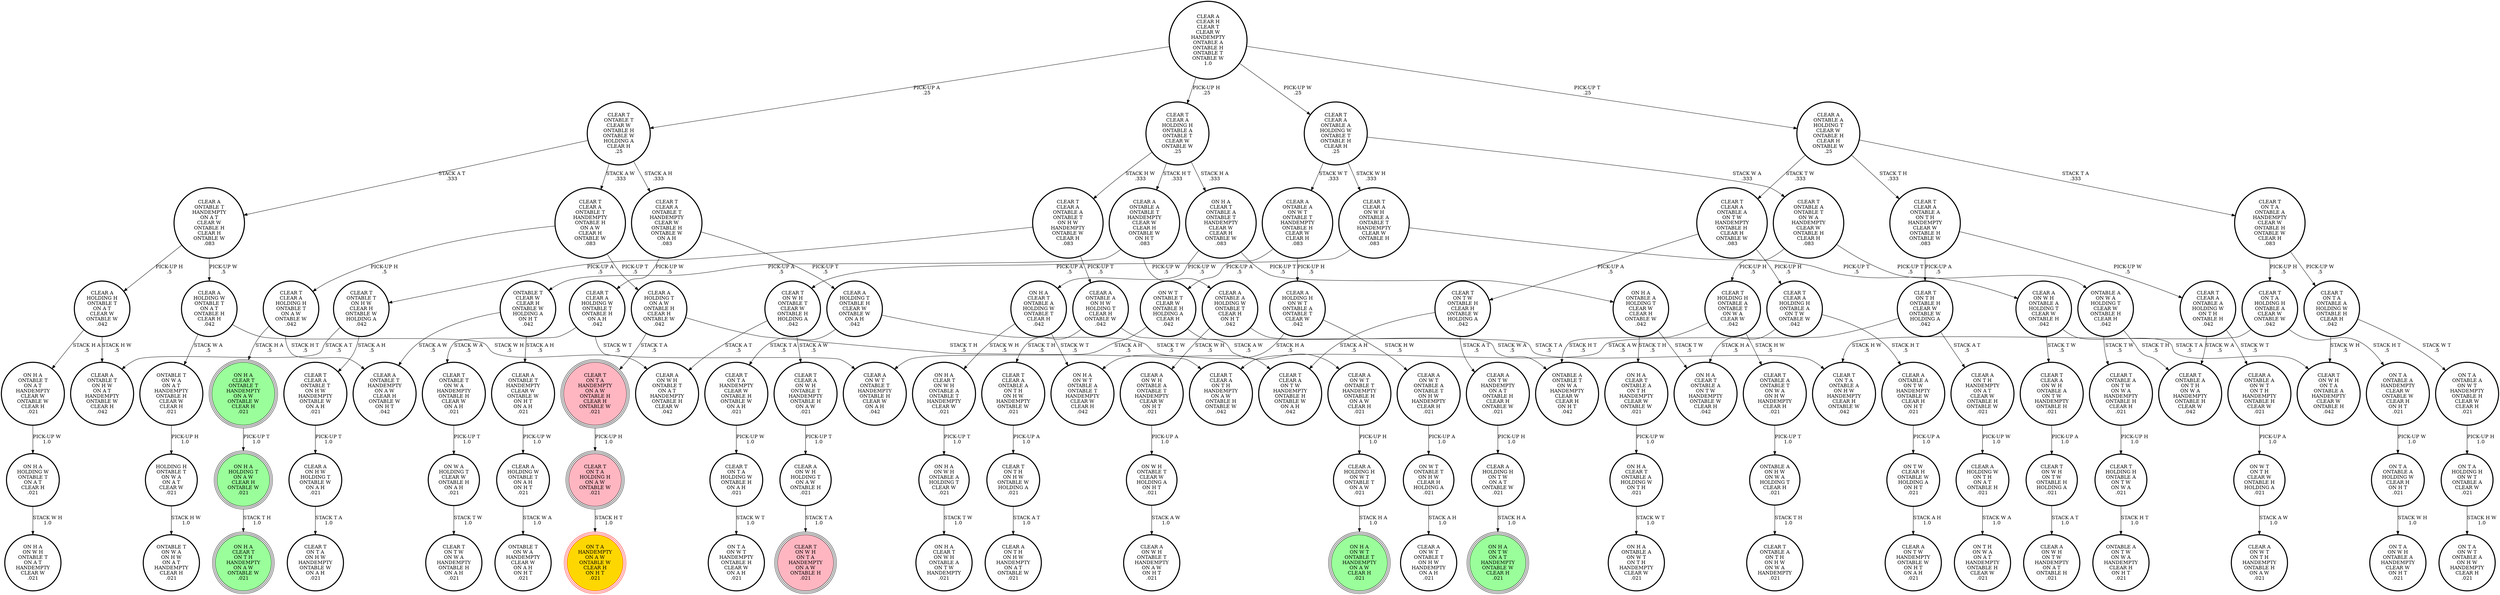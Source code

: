 digraph {
"CLEAR A\nHOLDING H\nON W T\nONTABLE A\nONTABLE T\nCLEAR W\n.042\n" -> "CLEAR A\nON W T\nONTABLE A\nONTABLE T\nON H W\nHANDEMPTY\nCLEAR H\n.021\n"[label="STACK H W\n.5\n"];
"CLEAR A\nHOLDING H\nON W T\nONTABLE A\nONTABLE T\nCLEAR W\n.042\n" -> "ON H A\nON W T\nONTABLE A\nONTABLE T\nHANDEMPTY\nCLEAR W\nCLEAR H\n.042\n"[label="STACK H A\n.5\n"];
"CLEAR A\nCLEAR H\nCLEAR T\nCLEAR W\nHANDEMPTY\nONTABLE A\nONTABLE H\nONTABLE T\nONTABLE W\n1.0\n" -> "CLEAR T\nONTABLE T\nCLEAR W\nONTABLE H\nONTABLE W\nHOLDING A\nCLEAR H\n.25\n"[label="PICK-UP A\n.25\n"];
"CLEAR A\nCLEAR H\nCLEAR T\nCLEAR W\nHANDEMPTY\nONTABLE A\nONTABLE H\nONTABLE T\nONTABLE W\n1.0\n" -> "CLEAR T\nCLEAR A\nHOLDING H\nONTABLE A\nONTABLE T\nCLEAR W\nONTABLE W\n.25\n"[label="PICK-UP H\n.25\n"];
"CLEAR A\nCLEAR H\nCLEAR T\nCLEAR W\nHANDEMPTY\nONTABLE A\nONTABLE H\nONTABLE T\nONTABLE W\n1.0\n" -> "CLEAR T\nCLEAR A\nONTABLE A\nHOLDING W\nONTABLE T\nONTABLE H\nCLEAR H\n.25\n"[label="PICK-UP W\n.25\n"];
"CLEAR A\nCLEAR H\nCLEAR T\nCLEAR W\nHANDEMPTY\nONTABLE A\nONTABLE H\nONTABLE T\nONTABLE W\n1.0\n" -> "CLEAR A\nONTABLE A\nHOLDING T\nCLEAR W\nONTABLE H\nCLEAR H\nONTABLE W\n.25\n"[label="PICK-UP T\n.25\n"];
"CLEAR T\nCLEAR A\nHOLDING H\nONTABLE A\nON T W\nONTABLE W\n.042\n" -> "CLEAR A\nONTABLE A\nON T W\nHANDEMPTY\nONTABLE W\nCLEAR H\nON H T\n.021\n"[label="STACK H T\n.5\n"];
"CLEAR T\nCLEAR A\nHOLDING H\nONTABLE A\nON T W\nONTABLE W\n.042\n" -> "ON H A\nCLEAR T\nONTABLE A\nON T W\nHANDEMPTY\nONTABLE W\nCLEAR H\n.042\n"[label="STACK H A\n.5\n"];
"CLEAR A\nHOLDING H\nON T W\nON A T\nONTABLE W\n.021\n" -> "ON H A\nON T W\nON A T\nHANDEMPTY\nONTABLE W\nCLEAR H\n.021\n"[label="STACK H A\n1.0\n"];
"CLEAR T\nON W H\nON T W\nONTABLE H\nHOLDING A\n.021\n" -> "CLEAR A\nON W H\nON T W\nHANDEMPTY\nON A T\nONTABLE H\n.021\n"[label="STACK A T\n1.0\n"];
"CLEAR A\nONTABLE T\nHANDEMPTY\nCLEAR W\nONTABLE W\nON H T\nON A H\n.021\n" -> "CLEAR A\nHOLDING W\nONTABLE T\nON A H\nON H T\n.021\n"[label="PICK-UP W\n1.0\n"];
"ON T A\nHOLDING H\nON W T\nONTABLE A\nCLEAR W\n.021\n" -> "ON T A\nON W T\nONTABLE A\nON H W\nHANDEMPTY\nCLEAR H\n.021\n"[label="STACK H W\n1.0\n"];
"CLEAR T\nCLEAR A\nONTABLE T\nON H W\nHANDEMPTY\nONTABLE W\nON A H\n.021\n" -> "CLEAR A\nON H W\nHOLDING T\nONTABLE W\nON A H\n.021\n"[label="PICK-UP T\n1.0\n"];
"ONTABLE A\nON H W\nON W A\nHOLDING T\nCLEAR H\n.021\n" -> "CLEAR T\nONTABLE A\nON T H\nON H W\nON W A\nHANDEMPTY\n.021\n"[label="STACK T H\n1.0\n"];
"CLEAR T\nCLEAR A\nONTABLE A\nON T W\nHANDEMPTY\nONTABLE H\nCLEAR H\nONTABLE W\n.083\n" -> "CLEAR T\nCLEAR A\nHOLDING H\nONTABLE A\nON T W\nONTABLE W\n.042\n"[label="PICK-UP H\n.5\n"];
"CLEAR T\nCLEAR A\nONTABLE A\nON T W\nHANDEMPTY\nONTABLE H\nCLEAR H\nONTABLE W\n.083\n" -> "CLEAR T\nON T W\nONTABLE H\nCLEAR H\nONTABLE W\nHOLDING A\n.042\n"[label="PICK-UP A\n.5\n"];
"ON H A\nCLEAR T\nONTABLE A\nON T H\nHANDEMPTY\nCLEAR W\nONTABLE W\n.021\n" -> "ON H A\nCLEAR T\nONTABLE A\nHOLDING W\nON T H\n.021\n"[label="PICK-UP W\n1.0\n"];
"CLEAR T\nCLEAR A\nON W H\nONTABLE A\nON T W\nHANDEMPTY\nONTABLE H\n.021\n" -> "CLEAR T\nON W H\nON T W\nONTABLE H\nHOLDING A\n.021\n"[label="PICK-UP A\n1.0\n"];
"ON W H\nONTABLE T\nCLEAR W\nHOLDING A\nON H T\n.021\n" -> "CLEAR A\nON W H\nONTABLE T\nHANDEMPTY\nON A W\nON H T\n.021\n"[label="STACK A W\n1.0\n"];
"CLEAR A\nHOLDING T\nONTABLE H\nCLEAR W\nONTABLE W\nON A H\n.042\n" -> "CLEAR T\nCLEAR A\nON T W\nHANDEMPTY\nONTABLE H\nONTABLE W\nON A H\n.042\n"[label="STACK T W\n.5\n"];
"CLEAR A\nHOLDING T\nONTABLE H\nCLEAR W\nONTABLE W\nON A H\n.042\n" -> "CLEAR T\nON T A\nHANDEMPTY\nCLEAR W\nONTABLE H\nONTABLE W\nON A H\n.021\n"[label="STACK T A\n.5\n"];
"ONTABLE A\nON W A\nHOLDING T\nCLEAR W\nONTABLE H\nCLEAR H\n.042\n" -> "CLEAR T\nONTABLE A\nON T H\nON W A\nHANDEMPTY\nONTABLE H\nCLEAR W\n.042\n"[label="STACK T H\n.5\n"];
"ONTABLE A\nON W A\nHOLDING T\nCLEAR W\nONTABLE H\nCLEAR H\n.042\n" -> "CLEAR T\nONTABLE A\nON T W\nON W A\nHANDEMPTY\nONTABLE H\nCLEAR H\n.021\n"[label="STACK T W\n.5\n"];
"CLEAR A\nON W H\nHOLDING T\nON A W\nONTABLE H\n.021\n" -> "CLEAR T\nON W H\nON T A\nHANDEMPTY\nON A W\nONTABLE H\n.021\n"[label="STACK T A\n1.0\n"];
"CLEAR T\nONTABLE A\nONTABLE T\nON W A\nON H W\nHANDEMPTY\nCLEAR H\n.021\n" -> "ONTABLE A\nON H W\nON W A\nHOLDING T\nCLEAR H\n.021\n"[label="PICK-UP T\n1.0\n"];
"CLEAR T\nCLEAR A\nHOLDING W\nONTABLE T\nONTABLE H\nON A H\n.042\n" -> "CLEAR A\nON W T\nONTABLE T\nHANDEMPTY\nONTABLE H\nCLEAR W\nON A H\n.042\n"[label="STACK W T\n.5\n"];
"CLEAR T\nCLEAR A\nHOLDING W\nONTABLE T\nONTABLE H\nON A H\n.042\n" -> "CLEAR T\nONTABLE T\nON W A\nHANDEMPTY\nONTABLE H\nCLEAR W\nON A H\n.021\n"[label="STACK W A\n.5\n"];
"CLEAR T\nCLEAR A\nONTABLE A\nHOLDING W\nONTABLE T\nONTABLE H\nCLEAR H\n.25\n" -> "CLEAR T\nCLEAR A\nON W H\nONTABLE A\nONTABLE T\nHANDEMPTY\nCLEAR W\nONTABLE H\n.083\n"[label="STACK W H\n.333\n"];
"CLEAR T\nCLEAR A\nONTABLE A\nHOLDING W\nONTABLE T\nONTABLE H\nCLEAR H\n.25\n" -> "CLEAR A\nONTABLE A\nON W T\nONTABLE T\nHANDEMPTY\nONTABLE H\nCLEAR W\nCLEAR H\n.083\n"[label="STACK W T\n.333\n"];
"CLEAR T\nCLEAR A\nONTABLE A\nHOLDING W\nONTABLE T\nONTABLE H\nCLEAR H\n.25\n" -> "CLEAR T\nONTABLE A\nONTABLE T\nON W A\nHANDEMPTY\nCLEAR W\nONTABLE H\nCLEAR H\n.083\n"[label="STACK W A\n.333\n"];
"CLEAR A\nON W H\nONTABLE A\nHOLDING T\nCLEAR W\nONTABLE H\n.042\n" -> "CLEAR T\nCLEAR A\nON W H\nONTABLE A\nON T W\nHANDEMPTY\nONTABLE H\n.021\n"[label="STACK T W\n.5\n"];
"CLEAR A\nON W H\nONTABLE A\nHOLDING T\nCLEAR W\nONTABLE H\n.042\n" -> "CLEAR T\nON W H\nON T A\nONTABLE A\nHANDEMPTY\nCLEAR W\nONTABLE H\n.042\n"[label="STACK T A\n.5\n"];
"CLEAR A\nONTABLE A\nON T W\nHANDEMPTY\nONTABLE W\nCLEAR H\nON H T\n.021\n" -> "ON T W\nCLEAR H\nONTABLE W\nHOLDING A\nON H T\n.021\n"[label="PICK-UP A\n1.0\n"];
"CLEAR T\nCLEAR A\nONTABLE A\nONTABLE T\nON H W\nHANDEMPTY\nONTABLE W\nCLEAR H\n.083\n" -> "CLEAR A\nONTABLE A\nON H W\nHOLDING T\nCLEAR H\nONTABLE W\n.042\n"[label="PICK-UP T\n.5\n"];
"CLEAR T\nCLEAR A\nONTABLE A\nONTABLE T\nON H W\nHANDEMPTY\nONTABLE W\nCLEAR H\n.083\n" -> "CLEAR T\nONTABLE T\nON H W\nCLEAR H\nONTABLE W\nHOLDING A\n.042\n"[label="PICK-UP A\n.5\n"];
"ON H A\nON W H\nONTABLE A\nHOLDING T\nCLEAR W\n.021\n" -> "ON H A\nCLEAR T\nON W H\nONTABLE A\nON T W\nHANDEMPTY\n.021\n"[label="STACK T W\n1.0\n"];
"CLEAR T\nON T A\nHOLDING W\nONTABLE H\nON A H\n.021\n" -> "ON T A\nON W T\nHANDEMPTY\nONTABLE H\nCLEAR W\nON A H\n.021\n"[label="STACK W T\n1.0\n"];
"CLEAR T\nCLEAR A\nONTABLE A\nHOLDING W\nON T H\nONTABLE H\n.042\n" -> "CLEAR A\nONTABLE A\nON W T\nON T H\nHANDEMPTY\nONTABLE H\nCLEAR W\n.021\n"[label="STACK W T\n.5\n"];
"CLEAR T\nCLEAR A\nONTABLE A\nHOLDING W\nON T H\nONTABLE H\n.042\n" -> "CLEAR T\nONTABLE A\nON T H\nON W A\nHANDEMPTY\nONTABLE H\nCLEAR W\n.042\n"[label="STACK W A\n.5\n"];
"CLEAR A\nON T W\nHANDEMPTY\nON A T\nONTABLE H\nCLEAR H\nONTABLE W\n.021\n" -> "CLEAR A\nHOLDING H\nON T W\nON A T\nONTABLE W\n.021\n"[label="PICK-UP H\n1.0\n"];
"ON H A\nHOLDING W\nONTABLE T\nON A T\nCLEAR H\n.021\n" -> "ON H A\nON W H\nONTABLE T\nON A T\nHANDEMPTY\nCLEAR W\n.021\n"[label="STACK W H\n1.0\n"];
"ON H A\nONTABLE A\nHOLDING T\nCLEAR W\nCLEAR H\nONTABLE W\n.042\n" -> "ON H A\nCLEAR T\nONTABLE A\nON T W\nHANDEMPTY\nONTABLE W\nCLEAR H\n.042\n"[label="STACK T W\n.5\n"];
"ON H A\nONTABLE A\nHOLDING T\nCLEAR W\nCLEAR H\nONTABLE W\n.042\n" -> "ON H A\nCLEAR T\nONTABLE A\nON T H\nHANDEMPTY\nCLEAR W\nONTABLE W\n.021\n"[label="STACK T H\n.5\n"];
"ON H A\nHOLDING T\nON A W\nCLEAR H\nONTABLE W\n.021\n" -> "ON H A\nCLEAR T\nON T H\nHANDEMPTY\nON A W\nONTABLE W\n.021\n"[label="STACK T H\n1.0\n"];
"ON T A\nONTABLE A\nHOLDING W\nCLEAR H\nON H T\n.021\n" -> "ON T A\nON W H\nONTABLE A\nHANDEMPTY\nCLEAR W\nON H T\n.021\n"[label="STACK W H\n1.0\n"];
"CLEAR A\nHOLDING W\nONTABLE T\nON A T\nONTABLE H\nCLEAR H\n.042\n" -> "ONTABLE T\nON W A\nON A T\nHANDEMPTY\nONTABLE H\nCLEAR W\nCLEAR H\n.021\n"[label="STACK W A\n.5\n"];
"CLEAR A\nHOLDING W\nONTABLE T\nON A T\nONTABLE H\nCLEAR H\n.042\n" -> "CLEAR A\nON W H\nONTABLE T\nON A T\nHANDEMPTY\nONTABLE H\nCLEAR W\n.042\n"[label="STACK W H\n.5\n"];
"ONTABLE T\nON W A\nON A T\nHANDEMPTY\nONTABLE H\nCLEAR W\nCLEAR H\n.021\n" -> "HOLDING H\nONTABLE T\nON W A\nON A T\nCLEAR W\n.021\n"[label="PICK-UP H\n1.0\n"];
"ONTABLE T\nCLEAR W\nCLEAR H\nONTABLE W\nHOLDING A\nON H T\n.042\n" -> "CLEAR A\nONTABLE T\nHANDEMPTY\nON A W\nCLEAR H\nONTABLE W\nON H T\n.042\n"[label="STACK A W\n.5\n"];
"ONTABLE T\nCLEAR W\nCLEAR H\nONTABLE W\nHOLDING A\nON H T\n.042\n" -> "CLEAR A\nONTABLE T\nHANDEMPTY\nCLEAR W\nONTABLE W\nON H T\nON A H\n.021\n"[label="STACK A H\n.5\n"];
"CLEAR T\nON T A\nHOLDING H\nON A W\nONTABLE W\n.021\n" -> "ON T A\nHANDEMPTY\nON A W\nONTABLE W\nCLEAR H\nON H T\n.021\n"[label="STACK H T\n1.0\n"];
"ON T W\nCLEAR H\nONTABLE W\nHOLDING A\nON H T\n.021\n" -> "CLEAR A\nON T W\nHANDEMPTY\nONTABLE W\nON H T\nON A H\n.021\n"[label="STACK A H\n1.0\n"];
"CLEAR T\nCLEAR A\nON W H\nONTABLE T\nHANDEMPTY\nONTABLE H\nON A W\n.021\n" -> "CLEAR A\nON W H\nHOLDING T\nON A W\nONTABLE H\n.021\n"[label="PICK-UP T\n1.0\n"];
"CLEAR A\nON W T\nONTABLE A\nONTABLE T\nON H W\nHANDEMPTY\nCLEAR H\n.021\n" -> "ON W T\nONTABLE T\nON H W\nCLEAR H\nHOLDING A\n.021\n"[label="PICK-UP A\n1.0\n"];
"CLEAR T\nCLEAR A\nON W H\nONTABLE A\nONTABLE T\nHANDEMPTY\nCLEAR W\nONTABLE H\n.083\n" -> "CLEAR A\nON W H\nONTABLE A\nHOLDING T\nCLEAR W\nONTABLE H\n.042\n"[label="PICK-UP T\n.5\n"];
"CLEAR T\nCLEAR A\nON W H\nONTABLE A\nONTABLE T\nHANDEMPTY\nCLEAR W\nONTABLE H\n.083\n" -> "CLEAR T\nON W H\nONTABLE T\nCLEAR W\nONTABLE H\nHOLDING A\n.042\n"[label="PICK-UP A\n.5\n"];
"CLEAR T\nON T A\nONTABLE A\nHOLDING W\nONTABLE H\nCLEAR H\n.042\n" -> "CLEAR T\nON W H\nON T A\nONTABLE A\nHANDEMPTY\nCLEAR W\nONTABLE H\n.042\n"[label="STACK W H\n.5\n"];
"CLEAR T\nON T A\nONTABLE A\nHOLDING W\nONTABLE H\nCLEAR H\n.042\n" -> "ON T A\nONTABLE A\nON W T\nHANDEMPTY\nONTABLE H\nCLEAR W\nCLEAR H\n.021\n"[label="STACK W T\n.5\n"];
"CLEAR A\nHOLDING W\nONTABLE T\nON A H\nON H T\n.021\n" -> "ONTABLE T\nON W A\nHANDEMPTY\nCLEAR W\nON A H\nON H T\n.021\n"[label="STACK W A\n1.0\n"];
"ON H A\nCLEAR T\nONTABLE A\nHOLDING W\nON T H\n.021\n" -> "ON H A\nONTABLE A\nON W T\nON T H\nHANDEMPTY\nCLEAR W\n.021\n"[label="STACK W T\n1.0\n"];
"CLEAR A\nONTABLE A\nHOLDING T\nCLEAR W\nONTABLE H\nCLEAR H\nONTABLE W\n.25\n" -> "CLEAR T\nCLEAR A\nONTABLE A\nON T H\nHANDEMPTY\nCLEAR W\nONTABLE H\nONTABLE W\n.083\n"[label="STACK T H\n.333\n"];
"CLEAR A\nONTABLE A\nHOLDING T\nCLEAR W\nONTABLE H\nCLEAR H\nONTABLE W\n.25\n" -> "CLEAR T\nON T A\nONTABLE A\nHANDEMPTY\nCLEAR W\nONTABLE H\nONTABLE W\nCLEAR H\n.083\n"[label="STACK T A\n.333\n"];
"CLEAR A\nONTABLE A\nHOLDING T\nCLEAR W\nONTABLE H\nCLEAR H\nONTABLE W\n.25\n" -> "CLEAR T\nCLEAR A\nONTABLE A\nON T W\nHANDEMPTY\nONTABLE H\nCLEAR H\nONTABLE W\n.083\n"[label="STACK T W\n.333\n"];
"CLEAR A\nON W H\nONTABLE A\nONTABLE T\nHANDEMPTY\nCLEAR W\nON H T\n.021\n" -> "ON W H\nONTABLE T\nCLEAR W\nHOLDING A\nON H T\n.021\n"[label="PICK-UP A\n1.0\n"];
"CLEAR A\nHOLDING T\nON A W\nONTABLE H\nCLEAR H\nONTABLE W\n.042\n" -> "CLEAR T\nON T A\nHANDEMPTY\nON A W\nONTABLE H\nCLEAR H\nONTABLE W\n.021\n"[label="STACK T A\n.5\n"];
"CLEAR A\nHOLDING T\nON A W\nONTABLE H\nCLEAR H\nONTABLE W\n.042\n" -> "CLEAR T\nCLEAR A\nON T H\nHANDEMPTY\nON A W\nONTABLE H\nONTABLE W\n.042\n"[label="STACK T H\n.5\n"];
"CLEAR T\nHOLDING H\nONTABLE A\nONTABLE T\nON W A\nCLEAR W\n.042\n" -> "ONTABLE A\nONTABLE T\nON W A\nHANDEMPTY\nCLEAR W\nCLEAR H\nON H T\n.042\n"[label="STACK H T\n.5\n"];
"CLEAR T\nHOLDING H\nONTABLE A\nONTABLE T\nON W A\nCLEAR W\n.042\n" -> "CLEAR T\nONTABLE A\nONTABLE T\nON W A\nON H W\nHANDEMPTY\nCLEAR H\n.021\n"[label="STACK H W\n.5\n"];
"CLEAR T\nON T A\nHOLDING H\nONTABLE A\nCLEAR W\nONTABLE W\n.042\n" -> "ON T A\nONTABLE A\nHANDEMPTY\nCLEAR W\nONTABLE W\nCLEAR H\nON H T\n.021\n"[label="STACK H T\n.5\n"];
"CLEAR T\nON T A\nHOLDING H\nONTABLE A\nCLEAR W\nONTABLE W\n.042\n" -> "CLEAR T\nON T A\nONTABLE A\nON H W\nHANDEMPTY\nCLEAR H\nONTABLE W\n.042\n"[label="STACK H W\n.5\n"];
"CLEAR T\nCLEAR A\nHOLDING H\nONTABLE T\nON A W\nONTABLE W\n.042\n" -> "ON H A\nCLEAR T\nONTABLE T\nHANDEMPTY\nON A W\nONTABLE W\nCLEAR H\n.021\n"[label="STACK H A\n.5\n"];
"CLEAR T\nCLEAR A\nHOLDING H\nONTABLE T\nON A W\nONTABLE W\n.042\n" -> "CLEAR A\nONTABLE T\nHANDEMPTY\nON A W\nCLEAR H\nONTABLE W\nON H T\n.042\n"[label="STACK H T\n.5\n"];
"CLEAR T\nON W H\nONTABLE T\nCLEAR W\nONTABLE H\nHOLDING A\n.042\n" -> "CLEAR A\nON W H\nONTABLE T\nON A T\nHANDEMPTY\nONTABLE H\nCLEAR W\n.042\n"[label="STACK A T\n.5\n"];
"CLEAR T\nON W H\nONTABLE T\nCLEAR W\nONTABLE H\nHOLDING A\n.042\n" -> "CLEAR T\nCLEAR A\nON W H\nONTABLE T\nHANDEMPTY\nONTABLE H\nON A W\n.021\n"[label="STACK A W\n.5\n"];
"CLEAR T\nON T A\nONTABLE A\nHANDEMPTY\nCLEAR W\nONTABLE H\nONTABLE W\nCLEAR H\n.083\n" -> "CLEAR T\nON T A\nONTABLE A\nHOLDING W\nONTABLE H\nCLEAR H\n.042\n"[label="PICK-UP W\n.5\n"];
"CLEAR T\nON T A\nONTABLE A\nHANDEMPTY\nCLEAR W\nONTABLE H\nONTABLE W\nCLEAR H\n.083\n" -> "CLEAR T\nON T A\nHOLDING H\nONTABLE A\nCLEAR W\nONTABLE W\n.042\n"[label="PICK-UP H\n.5\n"];
"CLEAR T\nONTABLE T\nON H W\nCLEAR H\nONTABLE W\nHOLDING A\n.042\n" -> "CLEAR T\nCLEAR A\nONTABLE T\nON H W\nHANDEMPTY\nONTABLE W\nON A H\n.021\n"[label="STACK A H\n.5\n"];
"CLEAR T\nONTABLE T\nON H W\nCLEAR H\nONTABLE W\nHOLDING A\n.042\n" -> "CLEAR A\nONTABLE T\nON H W\nON A T\nHANDEMPTY\nONTABLE W\nCLEAR H\n.042\n"[label="STACK A T\n.5\n"];
"CLEAR T\nCLEAR A\nONTABLE A\nON T H\nHANDEMPTY\nCLEAR W\nONTABLE H\nONTABLE W\n.083\n" -> "CLEAR T\nCLEAR A\nONTABLE A\nHOLDING W\nON T H\nONTABLE H\n.042\n"[label="PICK-UP W\n.5\n"];
"CLEAR T\nCLEAR A\nONTABLE A\nON T H\nHANDEMPTY\nCLEAR W\nONTABLE H\nONTABLE W\n.083\n" -> "CLEAR T\nON T H\nONTABLE H\nCLEAR W\nONTABLE W\nHOLDING A\n.042\n"[label="PICK-UP A\n.5\n"];
"CLEAR A\nONTABLE T\nHANDEMPTY\nON A T\nCLEAR W\nONTABLE H\nCLEAR H\nONTABLE W\n.083\n" -> "CLEAR A\nHOLDING H\nONTABLE T\nON A T\nCLEAR W\nONTABLE W\n.042\n"[label="PICK-UP H\n.5\n"];
"CLEAR A\nONTABLE T\nHANDEMPTY\nON A T\nCLEAR W\nONTABLE H\nCLEAR H\nONTABLE W\n.083\n" -> "CLEAR A\nHOLDING W\nONTABLE T\nON A T\nONTABLE H\nCLEAR H\n.042\n"[label="PICK-UP W\n.5\n"];
"CLEAR A\nONTABLE A\nON W T\nONTABLE T\nHANDEMPTY\nONTABLE H\nCLEAR W\nCLEAR H\n.083\n" -> "CLEAR A\nHOLDING H\nON W T\nONTABLE A\nONTABLE T\nCLEAR W\n.042\n"[label="PICK-UP H\n.5\n"];
"CLEAR A\nONTABLE A\nON W T\nONTABLE T\nHANDEMPTY\nONTABLE H\nCLEAR W\nCLEAR H\n.083\n" -> "ON W T\nONTABLE T\nCLEAR W\nONTABLE H\nHOLDING A\nCLEAR H\n.042\n"[label="PICK-UP A\n.5\n"];
"CLEAR A\nONTABLE A\nHOLDING W\nONTABLE T\nCLEAR H\nON H T\n.042\n" -> "CLEAR A\nON W H\nONTABLE A\nONTABLE T\nHANDEMPTY\nCLEAR W\nON H T\n.021\n"[label="STACK W H\n.5\n"];
"CLEAR A\nONTABLE A\nHOLDING W\nONTABLE T\nCLEAR H\nON H T\n.042\n" -> "ONTABLE A\nONTABLE T\nON W A\nHANDEMPTY\nCLEAR W\nCLEAR H\nON H T\n.042\n"[label="STACK W A\n.5\n"];
"CLEAR A\nON T H\nHANDEMPTY\nON A T\nCLEAR W\nONTABLE H\nONTABLE W\n.021\n" -> "CLEAR A\nHOLDING W\nON T H\nON A T\nONTABLE H\n.021\n"[label="PICK-UP W\n1.0\n"];
"CLEAR T\nON T H\nONTABLE H\nCLEAR W\nONTABLE W\nHOLDING A\n.042\n" -> "CLEAR T\nCLEAR A\nON T H\nHANDEMPTY\nON A W\nONTABLE H\nONTABLE W\n.042\n"[label="STACK A W\n.5\n"];
"CLEAR T\nON T H\nONTABLE H\nCLEAR W\nONTABLE W\nHOLDING A\n.042\n" -> "CLEAR A\nON T H\nHANDEMPTY\nON A T\nCLEAR W\nONTABLE H\nONTABLE W\n.021\n"[label="STACK A T\n.5\n"];
"CLEAR T\nHOLDING H\nONTABLE A\nON T W\nON W A\n.021\n" -> "ONTABLE A\nON T W\nON W A\nHANDEMPTY\nCLEAR H\nON H T\n.021\n"[label="STACK H T\n1.0\n"];
"CLEAR T\nON T A\nHANDEMPTY\nCLEAR W\nONTABLE H\nONTABLE W\nON A H\n.021\n" -> "CLEAR T\nON T A\nHOLDING W\nONTABLE H\nON A H\n.021\n"[label="PICK-UP W\n1.0\n"];
"CLEAR A\nHOLDING H\nON W T\nONTABLE T\nON A W\n.021\n" -> "ON H A\nON W T\nONTABLE T\nHANDEMPTY\nON A W\nCLEAR H\n.021\n"[label="STACK H A\n1.0\n"];
"CLEAR T\nONTABLE T\nCLEAR W\nONTABLE H\nONTABLE W\nHOLDING A\nCLEAR H\n.25\n" -> "CLEAR T\nCLEAR A\nONTABLE T\nHANDEMPTY\nONTABLE H\nON A W\nCLEAR H\nONTABLE W\n.083\n"[label="STACK A W\n.333\n"];
"CLEAR T\nONTABLE T\nCLEAR W\nONTABLE H\nONTABLE W\nHOLDING A\nCLEAR H\n.25\n" -> "CLEAR A\nONTABLE T\nHANDEMPTY\nON A T\nCLEAR W\nONTABLE H\nCLEAR H\nONTABLE W\n.083\n"[label="STACK A T\n.333\n"];
"CLEAR T\nONTABLE T\nCLEAR W\nONTABLE H\nONTABLE W\nHOLDING A\nCLEAR H\n.25\n" -> "CLEAR T\nCLEAR A\nONTABLE T\nHANDEMPTY\nCLEAR W\nONTABLE H\nONTABLE W\nON A H\n.083\n"[label="STACK A H\n.333\n"];
"ON W T\nON T H\nCLEAR W\nONTABLE H\nHOLDING A\n.021\n" -> "CLEAR A\nON W T\nON T H\nHANDEMPTY\nONTABLE H\nON A W\n.021\n"[label="STACK A W\n1.0\n"];
"ON W T\nONTABLE T\nCLEAR W\nONTABLE H\nHOLDING A\nCLEAR H\n.042\n" -> "CLEAR A\nON W T\nONTABLE T\nHANDEMPTY\nONTABLE H\nCLEAR W\nON A H\n.042\n"[label="STACK A H\n.5\n"];
"ON W T\nONTABLE T\nCLEAR W\nONTABLE H\nHOLDING A\nCLEAR H\n.042\n" -> "CLEAR A\nON W T\nONTABLE T\nHANDEMPTY\nONTABLE H\nON A W\nCLEAR H\n.021\n"[label="STACK A W\n.5\n"];
"CLEAR T\nCLEAR A\nONTABLE A\nON T H\nON H W\nHANDEMPTY\nONTABLE W\n.021\n" -> "CLEAR T\nON T H\nON H W\nONTABLE W\nHOLDING A\n.021\n"[label="PICK-UP A\n1.0\n"];
"ON H A\nCLEAR T\nONTABLE A\nONTABLE T\nHANDEMPTY\nCLEAR W\nCLEAR H\nONTABLE W\n.083\n" -> "ON H A\nCLEAR T\nONTABLE A\nHOLDING W\nONTABLE T\nCLEAR H\n.042\n"[label="PICK-UP W\n.5\n"];
"ON H A\nCLEAR T\nONTABLE A\nONTABLE T\nHANDEMPTY\nCLEAR W\nCLEAR H\nONTABLE W\n.083\n" -> "ON H A\nONTABLE A\nHOLDING T\nCLEAR W\nCLEAR H\nONTABLE W\n.042\n"[label="PICK-UP T\n.5\n"];
"CLEAR A\nONTABLE A\nON W T\nON T H\nHANDEMPTY\nONTABLE H\nCLEAR W\n.021\n" -> "ON W T\nON T H\nCLEAR W\nONTABLE H\nHOLDING A\n.021\n"[label="PICK-UP A\n1.0\n"];
"CLEAR T\nCLEAR A\nONTABLE T\nHANDEMPTY\nONTABLE H\nON A W\nCLEAR H\nONTABLE W\n.083\n" -> "CLEAR T\nCLEAR A\nHOLDING H\nONTABLE T\nON A W\nONTABLE W\n.042\n"[label="PICK-UP H\n.5\n"];
"CLEAR T\nCLEAR A\nONTABLE T\nHANDEMPTY\nONTABLE H\nON A W\nCLEAR H\nONTABLE W\n.083\n" -> "CLEAR A\nHOLDING T\nON A W\nONTABLE H\nCLEAR H\nONTABLE W\n.042\n"[label="PICK-UP T\n.5\n"];
"ON H A\nCLEAR T\nONTABLE T\nHANDEMPTY\nON A W\nONTABLE W\nCLEAR H\n.021\n" -> "ON H A\nHOLDING T\nON A W\nCLEAR H\nONTABLE W\n.021\n"[label="PICK-UP T\n1.0\n"];
"CLEAR A\nHOLDING H\nONTABLE T\nON A T\nCLEAR W\nONTABLE W\n.042\n" -> "ON H A\nONTABLE T\nON A T\nHANDEMPTY\nCLEAR W\nONTABLE W\nCLEAR H\n.021\n"[label="STACK H A\n.5\n"];
"CLEAR A\nHOLDING H\nONTABLE T\nON A T\nCLEAR W\nONTABLE W\n.042\n" -> "CLEAR A\nONTABLE T\nON H W\nON A T\nHANDEMPTY\nONTABLE W\nCLEAR H\n.042\n"[label="STACK H W\n.5\n"];
"ON H A\nONTABLE T\nON A T\nHANDEMPTY\nCLEAR W\nONTABLE W\nCLEAR H\n.021\n" -> "ON H A\nHOLDING W\nONTABLE T\nON A T\nCLEAR H\n.021\n"[label="PICK-UP W\n1.0\n"];
"CLEAR T\nONTABLE A\nONTABLE T\nON W A\nHANDEMPTY\nCLEAR W\nONTABLE H\nCLEAR H\n.083\n" -> "ONTABLE A\nON W A\nHOLDING T\nCLEAR W\nONTABLE H\nCLEAR H\n.042\n"[label="PICK-UP T\n.5\n"];
"CLEAR T\nONTABLE A\nONTABLE T\nON W A\nHANDEMPTY\nCLEAR W\nONTABLE H\nCLEAR H\n.083\n" -> "CLEAR T\nHOLDING H\nONTABLE A\nONTABLE T\nON W A\nCLEAR W\n.042\n"[label="PICK-UP H\n.5\n"];
"CLEAR A\nON W T\nONTABLE T\nHANDEMPTY\nONTABLE H\nON A W\nCLEAR H\n.021\n" -> "CLEAR A\nHOLDING H\nON W T\nONTABLE T\nON A W\n.021\n"[label="PICK-UP H\n1.0\n"];
"CLEAR T\nCLEAR A\nHOLDING H\nONTABLE A\nONTABLE T\nCLEAR W\nONTABLE W\n.25\n" -> "CLEAR A\nONTABLE A\nONTABLE T\nHANDEMPTY\nCLEAR W\nCLEAR H\nONTABLE W\nON H T\n.083\n"[label="STACK H T\n.333\n"];
"CLEAR T\nCLEAR A\nHOLDING H\nONTABLE A\nONTABLE T\nCLEAR W\nONTABLE W\n.25\n" -> "ON H A\nCLEAR T\nONTABLE A\nONTABLE T\nHANDEMPTY\nCLEAR W\nCLEAR H\nONTABLE W\n.083\n"[label="STACK H A\n.333\n"];
"CLEAR T\nCLEAR A\nHOLDING H\nONTABLE A\nONTABLE T\nCLEAR W\nONTABLE W\n.25\n" -> "CLEAR T\nCLEAR A\nONTABLE A\nONTABLE T\nON H W\nHANDEMPTY\nONTABLE W\nCLEAR H\n.083\n"[label="STACK H W\n.333\n"];
"HOLDING H\nONTABLE T\nON W A\nON A T\nCLEAR W\n.021\n" -> "ONTABLE T\nON W A\nON H W\nON A T\nHANDEMPTY\nCLEAR H\n.021\n"[label="STACK H W\n1.0\n"];
"ON T A\nONTABLE A\nON W T\nHANDEMPTY\nONTABLE H\nCLEAR W\nCLEAR H\n.021\n" -> "ON T A\nHOLDING H\nON W T\nONTABLE A\nCLEAR W\n.021\n"[label="PICK-UP H\n1.0\n"];
"CLEAR A\nON H W\nHOLDING T\nONTABLE W\nON A H\n.021\n" -> "CLEAR T\nON T A\nON H W\nHANDEMPTY\nONTABLE W\nON A H\n.021\n"[label="STACK T A\n1.0\n"];
"ON W A\nHOLDING T\nCLEAR W\nONTABLE H\nON A H\n.021\n" -> "CLEAR T\nON T W\nON W A\nHANDEMPTY\nONTABLE H\nON A H\n.021\n"[label="STACK T W\n1.0\n"];
"ON T A\nONTABLE A\nHANDEMPTY\nCLEAR W\nONTABLE W\nCLEAR H\nON H T\n.021\n" -> "ON T A\nONTABLE A\nHOLDING W\nCLEAR H\nON H T\n.021\n"[label="PICK-UP W\n1.0\n"];
"CLEAR A\nONTABLE A\nON H W\nHOLDING T\nCLEAR H\nONTABLE W\n.042\n" -> "CLEAR T\nON T A\nONTABLE A\nON H W\nHANDEMPTY\nCLEAR H\nONTABLE W\n.042\n"[label="STACK T A\n.5\n"];
"CLEAR A\nONTABLE A\nON H W\nHOLDING T\nCLEAR H\nONTABLE W\n.042\n" -> "CLEAR T\nCLEAR A\nONTABLE A\nON T H\nON H W\nHANDEMPTY\nONTABLE W\n.021\n"[label="STACK T H\n.5\n"];
"CLEAR T\nONTABLE T\nON W A\nHANDEMPTY\nONTABLE H\nCLEAR W\nON A H\n.021\n" -> "ON W A\nHOLDING T\nCLEAR W\nONTABLE H\nON A H\n.021\n"[label="PICK-UP T\n1.0\n"];
"CLEAR T\nON T W\nONTABLE H\nCLEAR H\nONTABLE W\nHOLDING A\n.042\n" -> "CLEAR A\nON T W\nHANDEMPTY\nON A T\nONTABLE H\nCLEAR H\nONTABLE W\n.021\n"[label="STACK A T\n.5\n"];
"CLEAR T\nON T W\nONTABLE H\nCLEAR H\nONTABLE W\nHOLDING A\n.042\n" -> "CLEAR T\nCLEAR A\nON T W\nHANDEMPTY\nONTABLE H\nONTABLE W\nON A H\n.042\n"[label="STACK A H\n.5\n"];
"ON H A\nCLEAR T\nONTABLE A\nHOLDING W\nONTABLE T\nCLEAR H\n.042\n" -> "ON H A\nCLEAR T\nON W H\nONTABLE A\nONTABLE T\nHANDEMPTY\nCLEAR W\n.021\n"[label="STACK W H\n.5\n"];
"ON H A\nCLEAR T\nONTABLE A\nHOLDING W\nONTABLE T\nCLEAR H\n.042\n" -> "ON H A\nON W T\nONTABLE A\nONTABLE T\nHANDEMPTY\nCLEAR W\nCLEAR H\n.042\n"[label="STACK W T\n.5\n"];
"CLEAR T\nCLEAR A\nONTABLE T\nHANDEMPTY\nCLEAR W\nONTABLE H\nONTABLE W\nON A H\n.083\n" -> "CLEAR T\nCLEAR A\nHOLDING W\nONTABLE T\nONTABLE H\nON A H\n.042\n"[label="PICK-UP W\n.5\n"];
"CLEAR T\nCLEAR A\nONTABLE T\nHANDEMPTY\nCLEAR W\nONTABLE H\nONTABLE W\nON A H\n.083\n" -> "CLEAR A\nHOLDING T\nONTABLE H\nCLEAR W\nONTABLE W\nON A H\n.042\n"[label="PICK-UP T\n.5\n"];
"ON H A\nCLEAR T\nON W H\nONTABLE A\nONTABLE T\nHANDEMPTY\nCLEAR W\n.021\n" -> "ON H A\nON W H\nONTABLE A\nHOLDING T\nCLEAR W\n.021\n"[label="PICK-UP T\n1.0\n"];
"CLEAR A\nONTABLE A\nONTABLE T\nHANDEMPTY\nCLEAR W\nCLEAR H\nONTABLE W\nON H T\n.083\n" -> "ONTABLE T\nCLEAR W\nCLEAR H\nONTABLE W\nHOLDING A\nON H T\n.042\n"[label="PICK-UP A\n.5\n"];
"CLEAR A\nONTABLE A\nONTABLE T\nHANDEMPTY\nCLEAR W\nCLEAR H\nONTABLE W\nON H T\n.083\n" -> "CLEAR A\nONTABLE A\nHOLDING W\nONTABLE T\nCLEAR H\nON H T\n.042\n"[label="PICK-UP W\n.5\n"];
"ON W T\nONTABLE T\nON H W\nCLEAR H\nHOLDING A\n.021\n" -> "CLEAR A\nON W T\nONTABLE T\nON H W\nHANDEMPTY\nON A H\n.021\n"[label="STACK A H\n1.0\n"];
"CLEAR T\nONTABLE A\nON T W\nON W A\nHANDEMPTY\nONTABLE H\nCLEAR H\n.021\n" -> "CLEAR T\nHOLDING H\nONTABLE A\nON T W\nON W A\n.021\n"[label="PICK-UP H\n1.0\n"];
"CLEAR A\nHOLDING W\nON T H\nON A T\nONTABLE H\n.021\n" -> "ON T H\nON W A\nON A T\nHANDEMPTY\nONTABLE H\nCLEAR W\n.021\n"[label="STACK W A\n1.0\n"];
"CLEAR T\nON T H\nON H W\nONTABLE W\nHOLDING A\n.021\n" -> "CLEAR A\nON T H\nON H W\nHANDEMPTY\nON A T\nONTABLE W\n.021\n"[label="STACK A T\n1.0\n"];
"CLEAR T\nON T A\nHANDEMPTY\nON A W\nONTABLE H\nCLEAR H\nONTABLE W\n.021\n" -> "CLEAR T\nON T A\nHOLDING H\nON A W\nONTABLE W\n.021\n"[label="PICK-UP H\n1.0\n"];
"ON T H\nON W A\nON A T\nHANDEMPTY\nONTABLE H\nCLEAR W\n.021\n" [shape=circle, penwidth=3];
"ON H A\nCLEAR T\nONTABLE A\nON T W\nHANDEMPTY\nONTABLE W\nCLEAR H\n.042\n" [shape=circle, penwidth=3];
"ON T A\nON W T\nONTABLE A\nON H W\nHANDEMPTY\nCLEAR H\n.021\n" [shape=circle, penwidth=3];
"ON T A\nON W H\nONTABLE A\nHANDEMPTY\nCLEAR W\nON H T\n.021\n" [shape=circle, penwidth=3];
"CLEAR T\nON T A\nONTABLE A\nON H W\nHANDEMPTY\nCLEAR H\nONTABLE W\n.042\n" [shape=circle, penwidth=3];
"CLEAR T\nON T A\nON H W\nHANDEMPTY\nONTABLE W\nON A H\n.021\n" [shape=circle, penwidth=3];
"CLEAR T\nON W H\nON T A\nONTABLE A\nHANDEMPTY\nCLEAR W\nONTABLE H\n.042\n" [shape=circle, penwidth=3];
"CLEAR T\nON T W\nON W A\nHANDEMPTY\nONTABLE H\nON A H\n.021\n" [shape=circle, penwidth=3];
"CLEAR T\nON W H\nON T A\nHANDEMPTY\nON A W\nONTABLE H\n.021\n" [shape=circle, style=filled, fillcolor=lightpink, peripheries=3];
"ONTABLE T\nON W A\nHANDEMPTY\nCLEAR W\nON A H\nON H T\n.021\n" [shape=circle, penwidth=3];
"ON T A\nON W T\nHANDEMPTY\nONTABLE H\nCLEAR W\nON A H\n.021\n" [shape=circle, penwidth=3];
"CLEAR A\nON T W\nHANDEMPTY\nONTABLE W\nON H T\nON A H\n.021\n" [shape=circle, penwidth=3];
"CLEAR A\nON W H\nONTABLE T\nON A T\nHANDEMPTY\nONTABLE H\nCLEAR W\n.042\n" [shape=circle, penwidth=3];
"ON H A\nON T W\nON A T\nHANDEMPTY\nONTABLE W\nCLEAR H\n.021\n" [shape=circle, style=filled, fillcolor=palegreen1, peripheries=3];
"ON T A\nHANDEMPTY\nON A W\nONTABLE W\nCLEAR H\nON H T\n.021\n" [shape=circle, style=filled color=red, fillcolor=gold, peripheries=3];
"ON H A\nCLEAR T\nON T H\nHANDEMPTY\nON A W\nONTABLE W\n.021\n" [shape=circle, style=filled, fillcolor=palegreen1, peripheries=3];
"CLEAR T\nCLEAR A\nON T W\nHANDEMPTY\nONTABLE H\nONTABLE W\nON A H\n.042\n" [shape=circle, penwidth=3];
"ONTABLE A\nON T W\nON W A\nHANDEMPTY\nCLEAR H\nON H T\n.021\n" [shape=circle, penwidth=3];
"ONTABLE A\nONTABLE T\nON W A\nHANDEMPTY\nCLEAR W\nCLEAR H\nON H T\n.042\n" [shape=circle, penwidth=3];
"ON H A\nONTABLE A\nON W T\nON T H\nHANDEMPTY\nCLEAR W\n.021\n" [shape=circle, penwidth=3];
"ON H A\nCLEAR T\nON W H\nONTABLE A\nON T W\nHANDEMPTY\n.021\n" [shape=circle, penwidth=3];
"CLEAR T\nONTABLE A\nON T H\nON W A\nHANDEMPTY\nONTABLE H\nCLEAR W\n.042\n" [shape=circle, penwidth=3];
"ON H A\nON W H\nONTABLE T\nON A T\nHANDEMPTY\nCLEAR W\n.021\n" [shape=circle, penwidth=3];
"ON H A\nON W T\nONTABLE T\nHANDEMPTY\nON A W\nCLEAR H\n.021\n" [shape=circle, style=filled, fillcolor=palegreen1, peripheries=3];
"CLEAR A\nON W T\nONTABLE T\nHANDEMPTY\nONTABLE H\nCLEAR W\nON A H\n.042\n" [shape=circle, penwidth=3];
"CLEAR A\nONTABLE T\nON H W\nON A T\nHANDEMPTY\nONTABLE W\nCLEAR H\n.042\n" [shape=circle, penwidth=3];
"CLEAR T\nONTABLE A\nON T H\nON H W\nON W A\nHANDEMPTY\n.021\n" [shape=circle, penwidth=3];
"CLEAR A\nON W T\nON T H\nHANDEMPTY\nONTABLE H\nON A W\n.021\n" [shape=circle, penwidth=3];
"CLEAR A\nON W T\nONTABLE T\nON H W\nHANDEMPTY\nON A H\n.021\n" [shape=circle, penwidth=3];
"ONTABLE T\nON W A\nON H W\nON A T\nHANDEMPTY\nCLEAR H\n.021\n" [shape=circle, penwidth=3];
"CLEAR A\nONTABLE T\nHANDEMPTY\nON A W\nCLEAR H\nONTABLE W\nON H T\n.042\n" [shape=circle, penwidth=3];
"ON H A\nON W T\nONTABLE A\nONTABLE T\nHANDEMPTY\nCLEAR W\nCLEAR H\n.042\n" [shape=circle, penwidth=3];
"CLEAR A\nON W H\nONTABLE T\nHANDEMPTY\nON A W\nON H T\n.021\n" [shape=circle, penwidth=3];
"CLEAR A\nON T H\nON H W\nHANDEMPTY\nON A T\nONTABLE W\n.021\n" [shape=circle, penwidth=3];
"CLEAR A\nON W H\nON T W\nHANDEMPTY\nON A T\nONTABLE H\n.021\n" [shape=circle, penwidth=3];
"CLEAR T\nCLEAR A\nON T H\nHANDEMPTY\nON A W\nONTABLE H\nONTABLE W\n.042\n" [shape=circle, penwidth=3];
"CLEAR T\nON T A\nHOLDING H\nONTABLE A\nCLEAR W\nONTABLE W\n.042\n" [shape=circle, penwidth=3];
"ON T H\nON W A\nON A T\nHANDEMPTY\nONTABLE H\nCLEAR W\n.021\n" [shape=circle, penwidth=3];
"ON H A\nCLEAR T\nONTABLE A\nON T W\nHANDEMPTY\nONTABLE W\nCLEAR H\n.042\n" [shape=circle, penwidth=3];
"ON W T\nON T H\nCLEAR W\nONTABLE H\nHOLDING A\n.021\n" [shape=circle, penwidth=3];
"ON T A\nON W T\nONTABLE A\nON H W\nHANDEMPTY\nCLEAR H\n.021\n" [shape=circle, penwidth=3];
"CLEAR A\nON W T\nONTABLE A\nONTABLE T\nON H W\nHANDEMPTY\nCLEAR H\n.021\n" [shape=circle, penwidth=3];
"ON H A\nONTABLE T\nON A T\nHANDEMPTY\nCLEAR W\nONTABLE W\nCLEAR H\n.021\n" [shape=circle, penwidth=3];
"CLEAR A\nONTABLE A\nHOLDING W\nONTABLE T\nCLEAR H\nON H T\n.042\n" [shape=circle, penwidth=3];
"ON T A\nON W H\nONTABLE A\nHANDEMPTY\nCLEAR W\nON H T\n.021\n" [shape=circle, penwidth=3];
"CLEAR T\nCLEAR A\nONTABLE A\nON T W\nHANDEMPTY\nONTABLE H\nCLEAR H\nONTABLE W\n.083\n" [shape=circle, penwidth=3];
"CLEAR T\nCLEAR A\nONTABLE A\nONTABLE T\nON H W\nHANDEMPTY\nONTABLE W\nCLEAR H\n.083\n" [shape=circle, penwidth=3];
"CLEAR T\nON T A\nONTABLE A\nON H W\nHANDEMPTY\nCLEAR H\nONTABLE W\n.042\n" [shape=circle, penwidth=3];
"CLEAR T\nON T A\nON H W\nHANDEMPTY\nONTABLE W\nON A H\n.021\n" [shape=circle, penwidth=3];
"ON H A\nONTABLE A\nHOLDING T\nCLEAR W\nCLEAR H\nONTABLE W\n.042\n" [shape=circle, penwidth=3];
"CLEAR T\nON W H\nON T A\nONTABLE A\nHANDEMPTY\nCLEAR W\nONTABLE H\n.042\n" [shape=circle, penwidth=3];
"CLEAR A\nHOLDING T\nON A W\nONTABLE H\nCLEAR H\nONTABLE W\n.042\n" [shape=circle, penwidth=3];
"CLEAR T\nONTABLE T\nON H W\nCLEAR H\nONTABLE W\nHOLDING A\n.042\n" [shape=circle, penwidth=3];
"CLEAR A\nON T W\nHANDEMPTY\nON A T\nONTABLE H\nCLEAR H\nONTABLE W\n.021\n" [shape=circle, penwidth=3];
"CLEAR A\nHOLDING H\nONTABLE T\nON A T\nCLEAR W\nONTABLE W\n.042\n" [shape=circle, penwidth=3];
"ON H A\nHOLDING W\nONTABLE T\nON A T\nCLEAR H\n.021\n" [shape=circle, penwidth=3];
"CLEAR T\nON T W\nON W A\nHANDEMPTY\nONTABLE H\nON A H\n.021\n" [shape=circle, penwidth=3];
"CLEAR A\nONTABLE A\nHOLDING T\nCLEAR W\nONTABLE H\nCLEAR H\nONTABLE W\n.25\n" [shape=circle, penwidth=3];
"CLEAR T\nON W H\nON T A\nHANDEMPTY\nON A W\nONTABLE H\n.021\n" [shape=circle, style=filled, fillcolor=lightpink, peripheries=3];
"CLEAR T\nON T A\nHANDEMPTY\nCLEAR W\nONTABLE H\nONTABLE W\nON A H\n.021\n" [shape=circle, penwidth=3];
"ON W A\nHOLDING T\nCLEAR W\nONTABLE H\nON A H\n.021\n" [shape=circle, penwidth=3];
"ON T A\nONTABLE A\nON W T\nHANDEMPTY\nONTABLE H\nCLEAR W\nCLEAR H\n.021\n" [shape=circle, penwidth=3];
"CLEAR T\nCLEAR A\nON W H\nONTABLE T\nHANDEMPTY\nONTABLE H\nON A W\n.021\n" [shape=circle, penwidth=3];
"CLEAR T\nCLEAR A\nONTABLE A\nON T H\nHANDEMPTY\nCLEAR W\nONTABLE H\nONTABLE W\n.083\n" [shape=circle, penwidth=3];
"CLEAR A\nONTABLE A\nON W T\nONTABLE T\nHANDEMPTY\nONTABLE H\nCLEAR W\nCLEAR H\n.083\n" [shape=circle, penwidth=3];
"CLEAR T\nON T A\nHOLDING W\nONTABLE H\nON A H\n.021\n" [shape=circle, penwidth=3];
"ONTABLE T\nON W A\nHANDEMPTY\nCLEAR W\nON A H\nON H T\n.021\n" [shape=circle, penwidth=3];
"CLEAR T\nHOLDING H\nONTABLE A\nON T W\nON W A\n.021\n" [shape=circle, penwidth=3];
"CLEAR A\nONTABLE A\nON W T\nON T H\nHANDEMPTY\nONTABLE H\nCLEAR W\n.021\n" [shape=circle, penwidth=3];
"CLEAR T\nON T H\nONTABLE H\nCLEAR W\nONTABLE W\nHOLDING A\n.042\n" [shape=circle, penwidth=3];
"CLEAR A\nON H W\nHOLDING T\nONTABLE W\nON A H\n.021\n" [shape=circle, penwidth=3];
"CLEAR T\nONTABLE A\nON T W\nON W A\nHANDEMPTY\nONTABLE H\nCLEAR H\n.021\n" [shape=circle, penwidth=3];
"CLEAR T\nONTABLE A\nONTABLE T\nON W A\nON H W\nHANDEMPTY\nCLEAR H\n.021\n" [shape=circle, penwidth=3];
"ON T A\nON W T\nHANDEMPTY\nONTABLE H\nCLEAR W\nON A H\n.021\n" [shape=circle, penwidth=3];
"CLEAR A\nONTABLE A\nON T W\nHANDEMPTY\nONTABLE W\nCLEAR H\nON H T\n.021\n" [shape=circle, penwidth=3];
"CLEAR A\nON T W\nHANDEMPTY\nONTABLE W\nON H T\nON A H\n.021\n" [shape=circle, penwidth=3];
"CLEAR A\nON W H\nONTABLE T\nON A T\nHANDEMPTY\nONTABLE H\nCLEAR W\n.042\n" [shape=circle, penwidth=3];
"ON H A\nON T W\nON A T\nHANDEMPTY\nONTABLE W\nCLEAR H\n.021\n" [shape=circle, style=filled, fillcolor=palegreen1, peripheries=3];
"CLEAR A\nONTABLE A\nONTABLE T\nHANDEMPTY\nCLEAR W\nCLEAR H\nONTABLE W\nON H T\n.083\n" [shape=circle, penwidth=3];
"ON T A\nHANDEMPTY\nON A W\nONTABLE W\nCLEAR H\nON H T\n.021\n" [shape=circle, style=filled color=red, fillcolor=gold, peripheries=3];
"ON T A\nONTABLE A\nHOLDING W\nCLEAR H\nON H T\n.021\n" [shape=circle, penwidth=3];
"CLEAR T\nCLEAR A\nON W H\nONTABLE A\nON T W\nHANDEMPTY\nONTABLE H\n.021\n" [shape=circle, penwidth=3];
"ON H A\nCLEAR T\nON T H\nHANDEMPTY\nON A W\nONTABLE W\n.021\n" [shape=circle, style=filled, fillcolor=palegreen1, peripheries=3];
"ON W T\nONTABLE T\nCLEAR W\nONTABLE H\nHOLDING A\nCLEAR H\n.042\n" [shape=circle, penwidth=3];
"CLEAR T\nON T A\nHANDEMPTY\nON A W\nONTABLE H\nCLEAR H\nONTABLE W\n.021\n" [shape=circle, style=filled, fillcolor=lightpink, peripheries=3];
"CLEAR A\nON W H\nONTABLE A\nONTABLE T\nHANDEMPTY\nCLEAR W\nON H T\n.021\n" [shape=circle, penwidth=3];
"CLEAR T\nCLEAR A\nHOLDING H\nONTABLE T\nON A W\nONTABLE W\n.042\n" [shape=circle, penwidth=3];
"CLEAR T\nCLEAR A\nON T W\nHANDEMPTY\nONTABLE H\nONTABLE W\nON A H\n.042\n" [shape=circle, penwidth=3];
"HOLDING H\nONTABLE T\nON W A\nON A T\nCLEAR W\n.021\n" [shape=circle, penwidth=3];
"CLEAR T\nONTABLE T\nCLEAR W\nONTABLE H\nONTABLE W\nHOLDING A\nCLEAR H\n.25\n" [shape=circle, penwidth=3];
"ON H A\nCLEAR T\nONTABLE A\nON T H\nHANDEMPTY\nCLEAR W\nONTABLE W\n.021\n" [shape=circle, penwidth=3];
"ON W T\nONTABLE T\nON H W\nCLEAR H\nHOLDING A\n.021\n" [shape=circle, penwidth=3];
"CLEAR T\nONTABLE T\nON W A\nHANDEMPTY\nONTABLE H\nCLEAR W\nON A H\n.021\n" [shape=circle, penwidth=3];
"CLEAR A\nONTABLE T\nHANDEMPTY\nCLEAR W\nONTABLE W\nON H T\nON A H\n.021\n" [shape=circle, penwidth=3];
"CLEAR A\nHOLDING H\nON W T\nONTABLE T\nON A W\n.021\n" [shape=circle, penwidth=3];
"CLEAR A\nONTABLE T\nHANDEMPTY\nON A T\nCLEAR W\nONTABLE H\nCLEAR H\nONTABLE W\n.083\n" [shape=circle, penwidth=3];
"CLEAR A\nON W H\nONTABLE A\nHOLDING T\nCLEAR W\nONTABLE H\n.042\n" [shape=circle, penwidth=3];
"ON T A\nONTABLE A\nHANDEMPTY\nCLEAR W\nONTABLE W\nCLEAR H\nON H T\n.021\n" [shape=circle, penwidth=3];
"CLEAR A\nHOLDING W\nON T H\nON A T\nONTABLE H\n.021\n" [shape=circle, penwidth=3];
"CLEAR T\nCLEAR A\nONTABLE A\nHOLDING W\nON T H\nONTABLE H\n.042\n" [shape=circle, penwidth=3];
"CLEAR A\nON T H\nHANDEMPTY\nON A T\nCLEAR W\nONTABLE H\nONTABLE W\n.021\n" [shape=circle, penwidth=3];
"CLEAR T\nON T A\nONTABLE A\nHANDEMPTY\nCLEAR W\nONTABLE H\nONTABLE W\nCLEAR H\n.083\n" [shape=circle, penwidth=3];
"ONTABLE A\nON T W\nON W A\nHANDEMPTY\nCLEAR H\nON H T\n.021\n" [shape=circle, penwidth=3];
"ON H A\nCLEAR T\nONTABLE A\nONTABLE T\nHANDEMPTY\nCLEAR W\nCLEAR H\nONTABLE W\n.083\n" [shape=circle, penwidth=3];
"ONTABLE A\nONTABLE T\nON W A\nHANDEMPTY\nCLEAR W\nCLEAR H\nON H T\n.042\n" [shape=circle, penwidth=3];
"CLEAR T\nON W H\nON T W\nONTABLE H\nHOLDING A\n.021\n" [shape=circle, penwidth=3];
"CLEAR A\nON W H\nHOLDING T\nON A W\nONTABLE H\n.021\n" [shape=circle, penwidth=3];
"ON T A\nHOLDING H\nON W T\nONTABLE A\nCLEAR W\n.021\n" [shape=circle, penwidth=3];
"ON H A\nONTABLE A\nON W T\nON T H\nHANDEMPTY\nCLEAR W\n.021\n" [shape=circle, penwidth=3];
"CLEAR A\nONTABLE A\nON H W\nHOLDING T\nCLEAR H\nONTABLE W\n.042\n" [shape=circle, penwidth=3];
"CLEAR T\nCLEAR A\nONTABLE T\nON H W\nHANDEMPTY\nONTABLE W\nON A H\n.021\n" [shape=circle, penwidth=3];
"ON H A\nCLEAR T\nON W H\nONTABLE A\nON T W\nHANDEMPTY\n.021\n" [shape=circle, penwidth=3];
"CLEAR T\nCLEAR A\nHOLDING W\nONTABLE T\nONTABLE H\nON A H\n.042\n" [shape=circle, penwidth=3];
"CLEAR A\nHOLDING T\nONTABLE H\nCLEAR W\nONTABLE W\nON A H\n.042\n" [shape=circle, penwidth=3];
"CLEAR T\nCLEAR A\nHOLDING H\nONTABLE A\nON T W\nONTABLE W\n.042\n" [shape=circle, penwidth=3];
"CLEAR T\nON T A\nHOLDING H\nON A W\nONTABLE W\n.021\n" [shape=circle, style=filled, fillcolor=lightpink, peripheries=3];
"CLEAR T\nONTABLE A\nON T H\nON W A\nHANDEMPTY\nONTABLE H\nCLEAR W\n.042\n" [shape=circle, penwidth=3];
"CLEAR T\nCLEAR A\nONTABLE T\nHANDEMPTY\nCLEAR W\nONTABLE H\nONTABLE W\nON A H\n.083\n" [shape=circle, penwidth=3];
"CLEAR A\nHOLDING W\nONTABLE T\nON A T\nONTABLE H\nCLEAR H\n.042\n" [shape=circle, penwidth=3];
"ON H A\nON W H\nONTABLE T\nON A T\nHANDEMPTY\nCLEAR W\n.021\n" [shape=circle, penwidth=3];
"ON H A\nON W T\nONTABLE T\nHANDEMPTY\nON A W\nCLEAR H\n.021\n" [shape=circle, style=filled, fillcolor=palegreen1, peripheries=3];
"CLEAR T\nON T W\nONTABLE H\nCLEAR H\nONTABLE W\nHOLDING A\n.042\n" [shape=circle, penwidth=3];
"CLEAR A\nON W T\nONTABLE T\nHANDEMPTY\nONTABLE H\nCLEAR W\nON A H\n.042\n" [shape=circle, penwidth=3];
"CLEAR A\nONTABLE T\nON H W\nON A T\nHANDEMPTY\nONTABLE W\nCLEAR H\n.042\n" [shape=circle, penwidth=3];
"ONTABLE A\nON W A\nHOLDING T\nCLEAR W\nONTABLE H\nCLEAR H\n.042\n" [shape=circle, penwidth=3];
"CLEAR T\nONTABLE A\nON T H\nON H W\nON W A\nHANDEMPTY\n.021\n" [shape=circle, penwidth=3];
"CLEAR A\nON W T\nON T H\nHANDEMPTY\nONTABLE H\nON A W\n.021\n" [shape=circle, penwidth=3];
"CLEAR A\nHOLDING H\nON W T\nONTABLE A\nONTABLE T\nCLEAR W\n.042\n" [shape=circle, penwidth=3];
"CLEAR T\nON T A\nONTABLE A\nHOLDING W\nONTABLE H\nCLEAR H\n.042\n" [shape=circle, penwidth=3];
"ON T W\nCLEAR H\nONTABLE W\nHOLDING A\nON H T\n.021\n" [shape=circle, penwidth=3];
"ON H A\nCLEAR T\nON W H\nONTABLE A\nONTABLE T\nHANDEMPTY\nCLEAR W\n.021\n" [shape=circle, penwidth=3];
"CLEAR A\nHOLDING H\nON T W\nON A T\nONTABLE W\n.021\n" [shape=circle, penwidth=3];
"ON H A\nHOLDING T\nON A W\nCLEAR H\nONTABLE W\n.021\n" [shape=circle, style=filled, fillcolor=palegreen1, peripheries=3];
"CLEAR T\nCLEAR A\nONTABLE A\nON T H\nON H W\nHANDEMPTY\nONTABLE W\n.021\n" [shape=circle, penwidth=3];
"CLEAR A\nON W T\nONTABLE T\nON H W\nHANDEMPTY\nON A H\n.021\n" [shape=circle, penwidth=3];
"ONTABLE T\nON W A\nON H W\nON A T\nHANDEMPTY\nCLEAR H\n.021\n" [shape=circle, penwidth=3];
"ON W H\nONTABLE T\nCLEAR W\nHOLDING A\nON H T\n.021\n" [shape=circle, penwidth=3];
"CLEAR A\nONTABLE T\nHANDEMPTY\nON A W\nCLEAR H\nONTABLE W\nON H T\n.042\n" [shape=circle, penwidth=3];
"CLEAR T\nON T H\nON H W\nONTABLE W\nHOLDING A\n.021\n" [shape=circle, penwidth=3];
"ON H A\nON W T\nONTABLE A\nONTABLE T\nHANDEMPTY\nCLEAR W\nCLEAR H\n.042\n" [shape=circle, penwidth=3];
"CLEAR T\nCLEAR A\nON W H\nONTABLE A\nONTABLE T\nHANDEMPTY\nCLEAR W\nONTABLE H\n.083\n" [shape=circle, penwidth=3];
"CLEAR T\nCLEAR A\nONTABLE A\nHOLDING W\nONTABLE T\nONTABLE H\nCLEAR H\n.25\n" [shape=circle, penwidth=3];
"CLEAR A\nON W T\nONTABLE T\nHANDEMPTY\nONTABLE H\nON A W\nCLEAR H\n.021\n" [shape=circle, penwidth=3];
"ONTABLE A\nON H W\nON W A\nHOLDING T\nCLEAR H\n.021\n" [shape=circle, penwidth=3];
"CLEAR A\nON W H\nONTABLE T\nHANDEMPTY\nON A W\nON H T\n.021\n" [shape=circle, penwidth=3];
"CLEAR T\nCLEAR A\nHOLDING H\nONTABLE A\nONTABLE T\nCLEAR W\nONTABLE W\n.25\n" [shape=circle, penwidth=3];
"CLEAR A\nON T H\nON H W\nHANDEMPTY\nON A T\nONTABLE W\n.021\n" [shape=circle, penwidth=3];
"CLEAR T\nONTABLE A\nONTABLE T\nON W A\nHANDEMPTY\nCLEAR W\nONTABLE H\nCLEAR H\n.083\n" [shape=circle, penwidth=3];
"CLEAR A\nHOLDING W\nONTABLE T\nON A H\nON H T\n.021\n" [shape=circle, penwidth=3];
"ON H A\nON W H\nONTABLE A\nHOLDING T\nCLEAR W\n.021\n" [shape=circle, penwidth=3];
"CLEAR T\nON W H\nONTABLE T\nCLEAR W\nONTABLE H\nHOLDING A\n.042\n" [shape=circle, penwidth=3];
"ONTABLE T\nON W A\nON A T\nHANDEMPTY\nONTABLE H\nCLEAR W\nCLEAR H\n.021\n" [shape=circle, penwidth=3];
"CLEAR A\nON W H\nON T W\nHANDEMPTY\nON A T\nONTABLE H\n.021\n" [shape=circle, penwidth=3];
"ON H A\nCLEAR T\nONTABLE A\nHOLDING W\nON T H\n.021\n" [shape=circle, penwidth=3];
"CLEAR T\nCLEAR A\nONTABLE T\nHANDEMPTY\nONTABLE H\nON A W\nCLEAR H\nONTABLE W\n.083\n" [shape=circle, penwidth=3];
"ON H A\nCLEAR T\nONTABLE T\nHANDEMPTY\nON A W\nONTABLE W\nCLEAR H\n.021\n" [shape=circle, style=filled, fillcolor=palegreen1, peripheries=3];
"CLEAR A\nCLEAR H\nCLEAR T\nCLEAR W\nHANDEMPTY\nONTABLE A\nONTABLE H\nONTABLE T\nONTABLE W\n1.0\n" [shape=circle, penwidth=3];
"CLEAR T\nHOLDING H\nONTABLE A\nONTABLE T\nON W A\nCLEAR W\n.042\n" [shape=circle, penwidth=3];
"CLEAR T\nCLEAR A\nON T H\nHANDEMPTY\nON A W\nONTABLE H\nONTABLE W\n.042\n" [shape=circle, penwidth=3];
"ONTABLE T\nCLEAR W\nCLEAR H\nONTABLE W\nHOLDING A\nON H T\n.042\n" [shape=circle, penwidth=3];
"ON H A\nCLEAR T\nONTABLE A\nHOLDING W\nONTABLE T\nCLEAR H\n.042\n" [shape=circle, penwidth=3];
}
